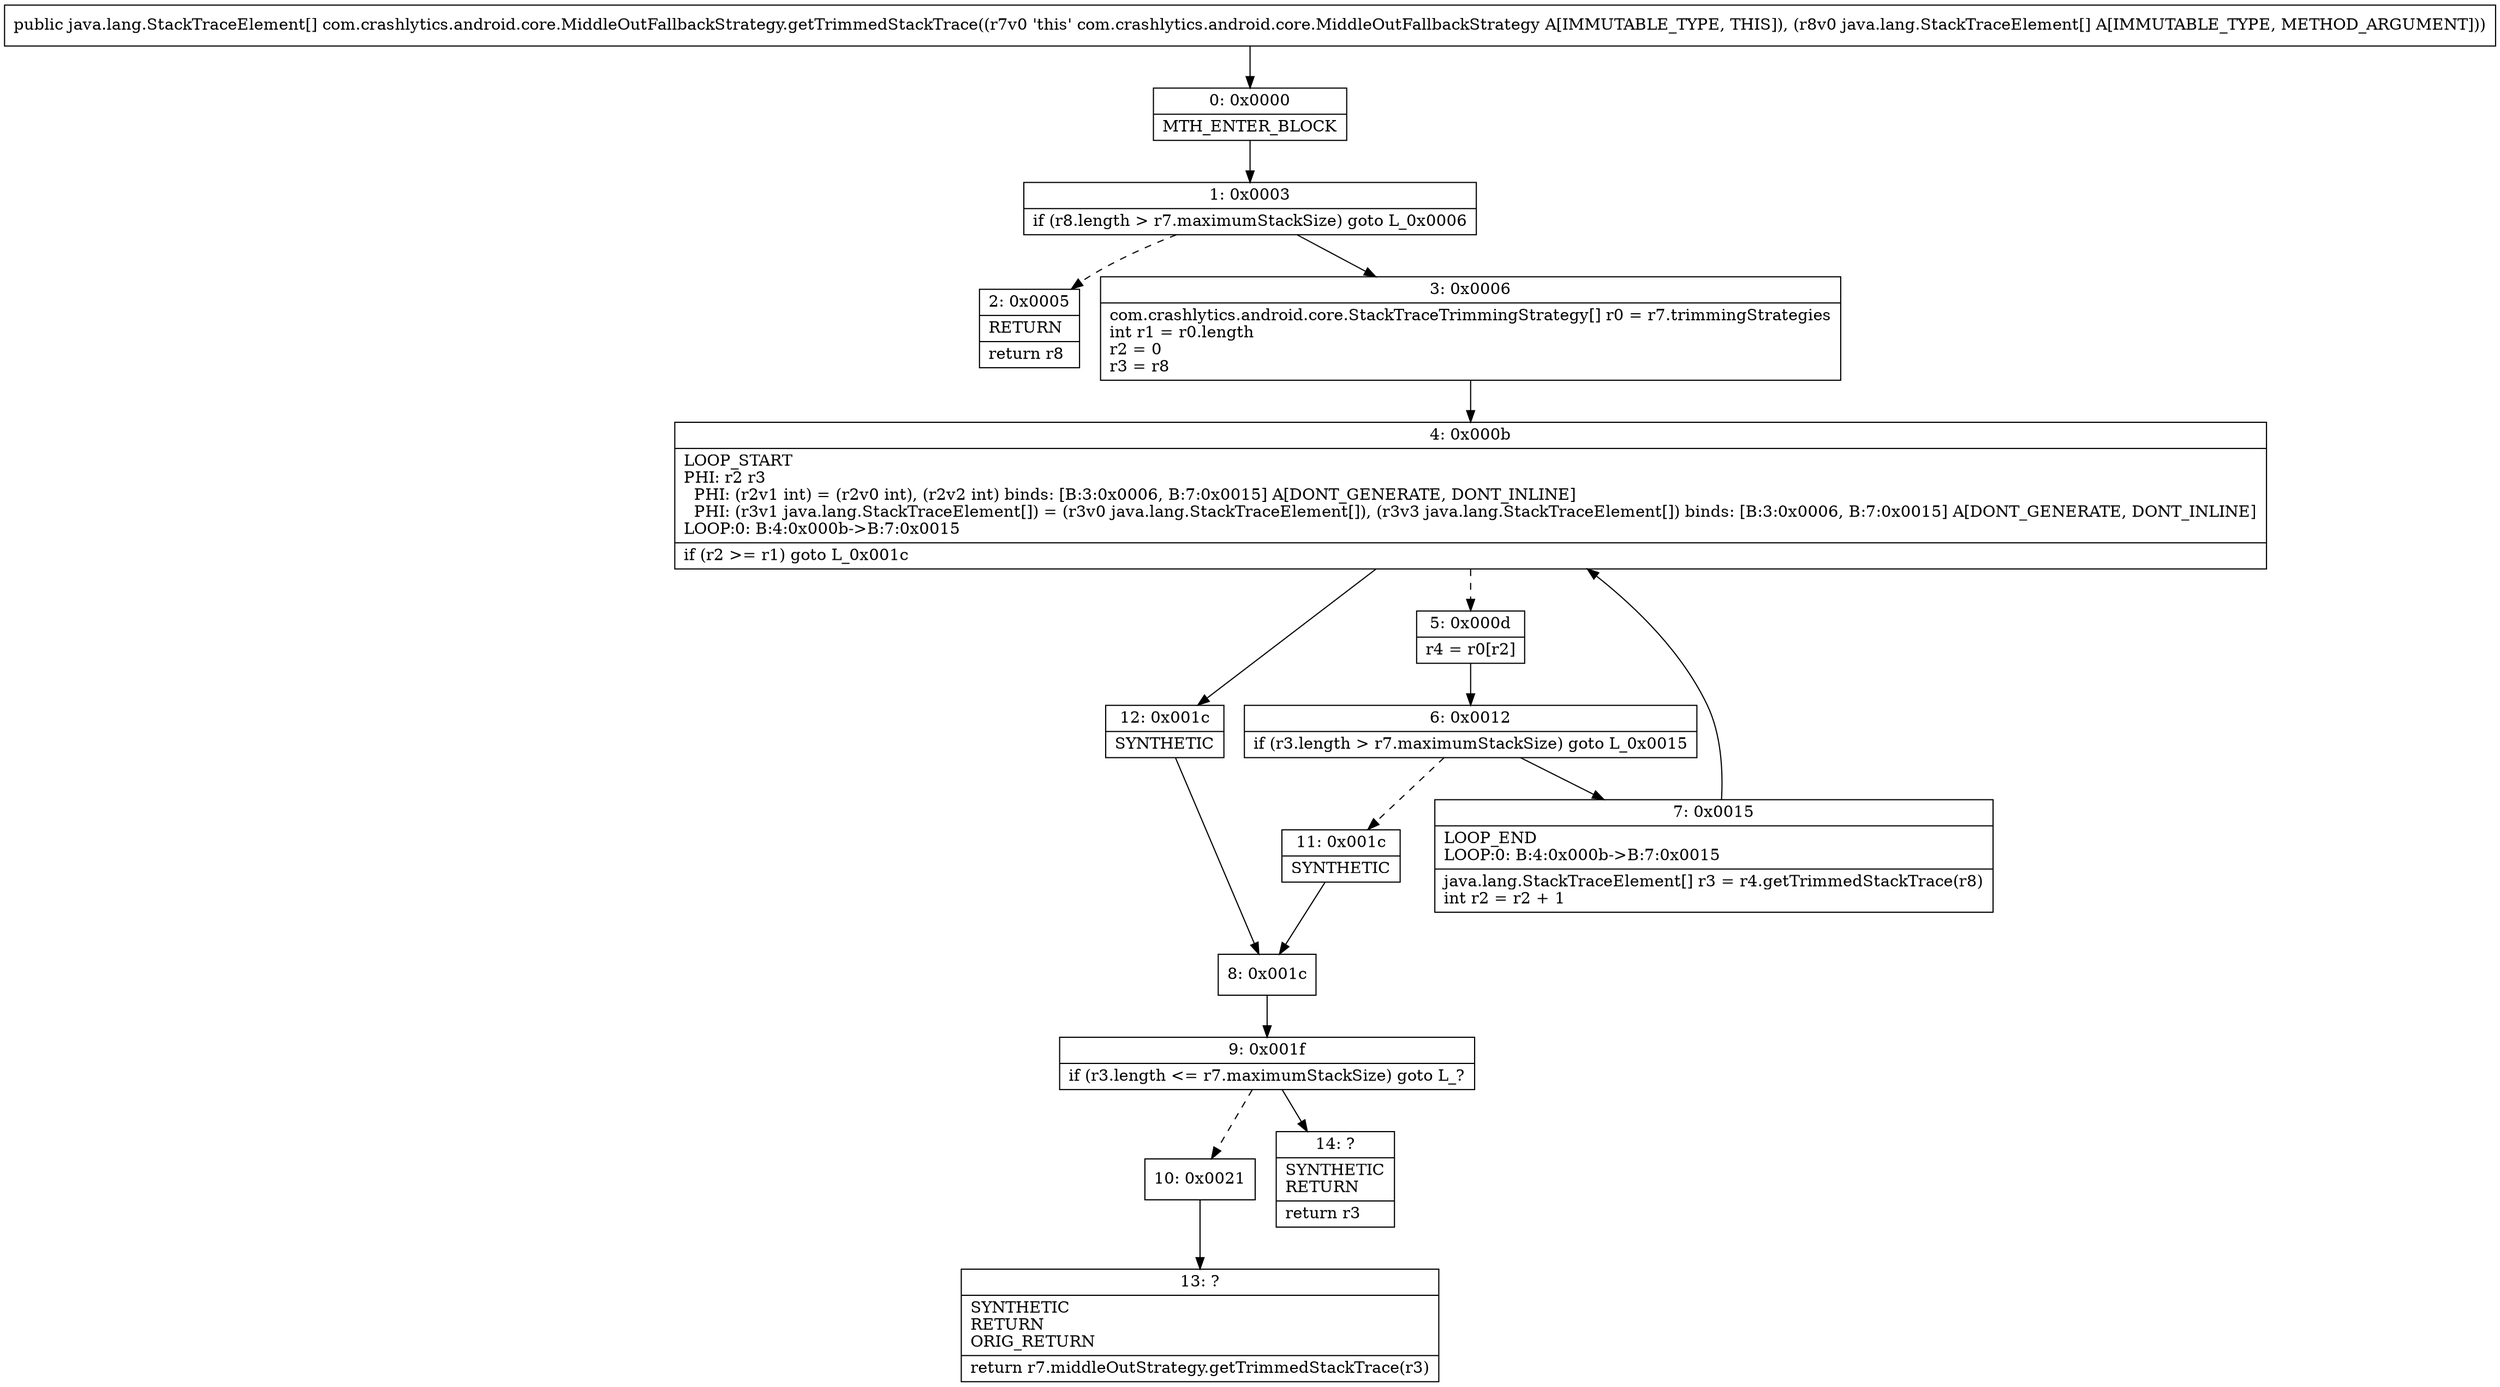 digraph "CFG forcom.crashlytics.android.core.MiddleOutFallbackStrategy.getTrimmedStackTrace([Ljava\/lang\/StackTraceElement;)[Ljava\/lang\/StackTraceElement;" {
Node_0 [shape=record,label="{0\:\ 0x0000|MTH_ENTER_BLOCK\l}"];
Node_1 [shape=record,label="{1\:\ 0x0003|if (r8.length \> r7.maximumStackSize) goto L_0x0006\l}"];
Node_2 [shape=record,label="{2\:\ 0x0005|RETURN\l|return r8\l}"];
Node_3 [shape=record,label="{3\:\ 0x0006|com.crashlytics.android.core.StackTraceTrimmingStrategy[] r0 = r7.trimmingStrategies\lint r1 = r0.length\lr2 = 0\lr3 = r8\l}"];
Node_4 [shape=record,label="{4\:\ 0x000b|LOOP_START\lPHI: r2 r3 \l  PHI: (r2v1 int) = (r2v0 int), (r2v2 int) binds: [B:3:0x0006, B:7:0x0015] A[DONT_GENERATE, DONT_INLINE]\l  PHI: (r3v1 java.lang.StackTraceElement[]) = (r3v0 java.lang.StackTraceElement[]), (r3v3 java.lang.StackTraceElement[]) binds: [B:3:0x0006, B:7:0x0015] A[DONT_GENERATE, DONT_INLINE]\lLOOP:0: B:4:0x000b\-\>B:7:0x0015\l|if (r2 \>= r1) goto L_0x001c\l}"];
Node_5 [shape=record,label="{5\:\ 0x000d|r4 = r0[r2]\l}"];
Node_6 [shape=record,label="{6\:\ 0x0012|if (r3.length \> r7.maximumStackSize) goto L_0x0015\l}"];
Node_7 [shape=record,label="{7\:\ 0x0015|LOOP_END\lLOOP:0: B:4:0x000b\-\>B:7:0x0015\l|java.lang.StackTraceElement[] r3 = r4.getTrimmedStackTrace(r8)\lint r2 = r2 + 1\l}"];
Node_8 [shape=record,label="{8\:\ 0x001c}"];
Node_9 [shape=record,label="{9\:\ 0x001f|if (r3.length \<= r7.maximumStackSize) goto L_?\l}"];
Node_10 [shape=record,label="{10\:\ 0x0021}"];
Node_11 [shape=record,label="{11\:\ 0x001c|SYNTHETIC\l}"];
Node_12 [shape=record,label="{12\:\ 0x001c|SYNTHETIC\l}"];
Node_13 [shape=record,label="{13\:\ ?|SYNTHETIC\lRETURN\lORIG_RETURN\l|return r7.middleOutStrategy.getTrimmedStackTrace(r3)\l}"];
Node_14 [shape=record,label="{14\:\ ?|SYNTHETIC\lRETURN\l|return r3\l}"];
MethodNode[shape=record,label="{public java.lang.StackTraceElement[] com.crashlytics.android.core.MiddleOutFallbackStrategy.getTrimmedStackTrace((r7v0 'this' com.crashlytics.android.core.MiddleOutFallbackStrategy A[IMMUTABLE_TYPE, THIS]), (r8v0 java.lang.StackTraceElement[] A[IMMUTABLE_TYPE, METHOD_ARGUMENT])) }"];
MethodNode -> Node_0;
Node_0 -> Node_1;
Node_1 -> Node_2[style=dashed];
Node_1 -> Node_3;
Node_3 -> Node_4;
Node_4 -> Node_5[style=dashed];
Node_4 -> Node_12;
Node_5 -> Node_6;
Node_6 -> Node_7;
Node_6 -> Node_11[style=dashed];
Node_7 -> Node_4;
Node_8 -> Node_9;
Node_9 -> Node_10[style=dashed];
Node_9 -> Node_14;
Node_10 -> Node_13;
Node_11 -> Node_8;
Node_12 -> Node_8;
}

